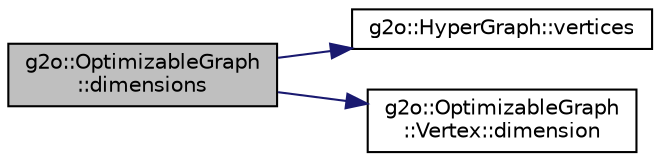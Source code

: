 digraph "g2o::OptimizableGraph::dimensions"
{
  edge [fontname="Helvetica",fontsize="10",labelfontname="Helvetica",labelfontsize="10"];
  node [fontname="Helvetica",fontsize="10",shape=record];
  rankdir="LR";
  Node43 [label="g2o::OptimizableGraph\l::dimensions",height=0.2,width=0.4,color="black", fillcolor="grey75", style="filled", fontcolor="black"];
  Node43 -> Node44 [color="midnightblue",fontsize="10",style="solid",fontname="Helvetica"];
  Node44 [label="g2o::HyperGraph::vertices",height=0.2,width=0.4,color="black", fillcolor="white", style="filled",URL="$classg2o_1_1_hyper_graph.html#a95fcf7cd9d89562b2c26d99ede3548ed"];
  Node43 -> Node45 [color="midnightblue",fontsize="10",style="solid",fontname="Helvetica"];
  Node45 [label="g2o::OptimizableGraph\l::Vertex::dimension",height=0.2,width=0.4,color="black", fillcolor="white", style="filled",URL="$classg2o_1_1_optimizable_graph_1_1_vertex.html#a86feed80301950b100142575b48e4fca",tooltip="dimension of the estimated state belonging to this node "];
}

